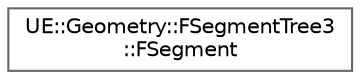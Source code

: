 digraph "Graphical Class Hierarchy"
{
 // INTERACTIVE_SVG=YES
 // LATEX_PDF_SIZE
  bgcolor="transparent";
  edge [fontname=Helvetica,fontsize=10,labelfontname=Helvetica,labelfontsize=10];
  node [fontname=Helvetica,fontsize=10,shape=box,height=0.2,width=0.4];
  rankdir="LR";
  Node0 [id="Node000000",label="UE::Geometry::FSegmentTree3\l::FSegment",height=0.2,width=0.4,color="grey40", fillcolor="white", style="filled",URL="$d7/d53/structUE_1_1Geometry_1_1FSegmentTree3_1_1FSegment.html",tooltip="FSegment is a 3D line segment with an external identifier."];
}
